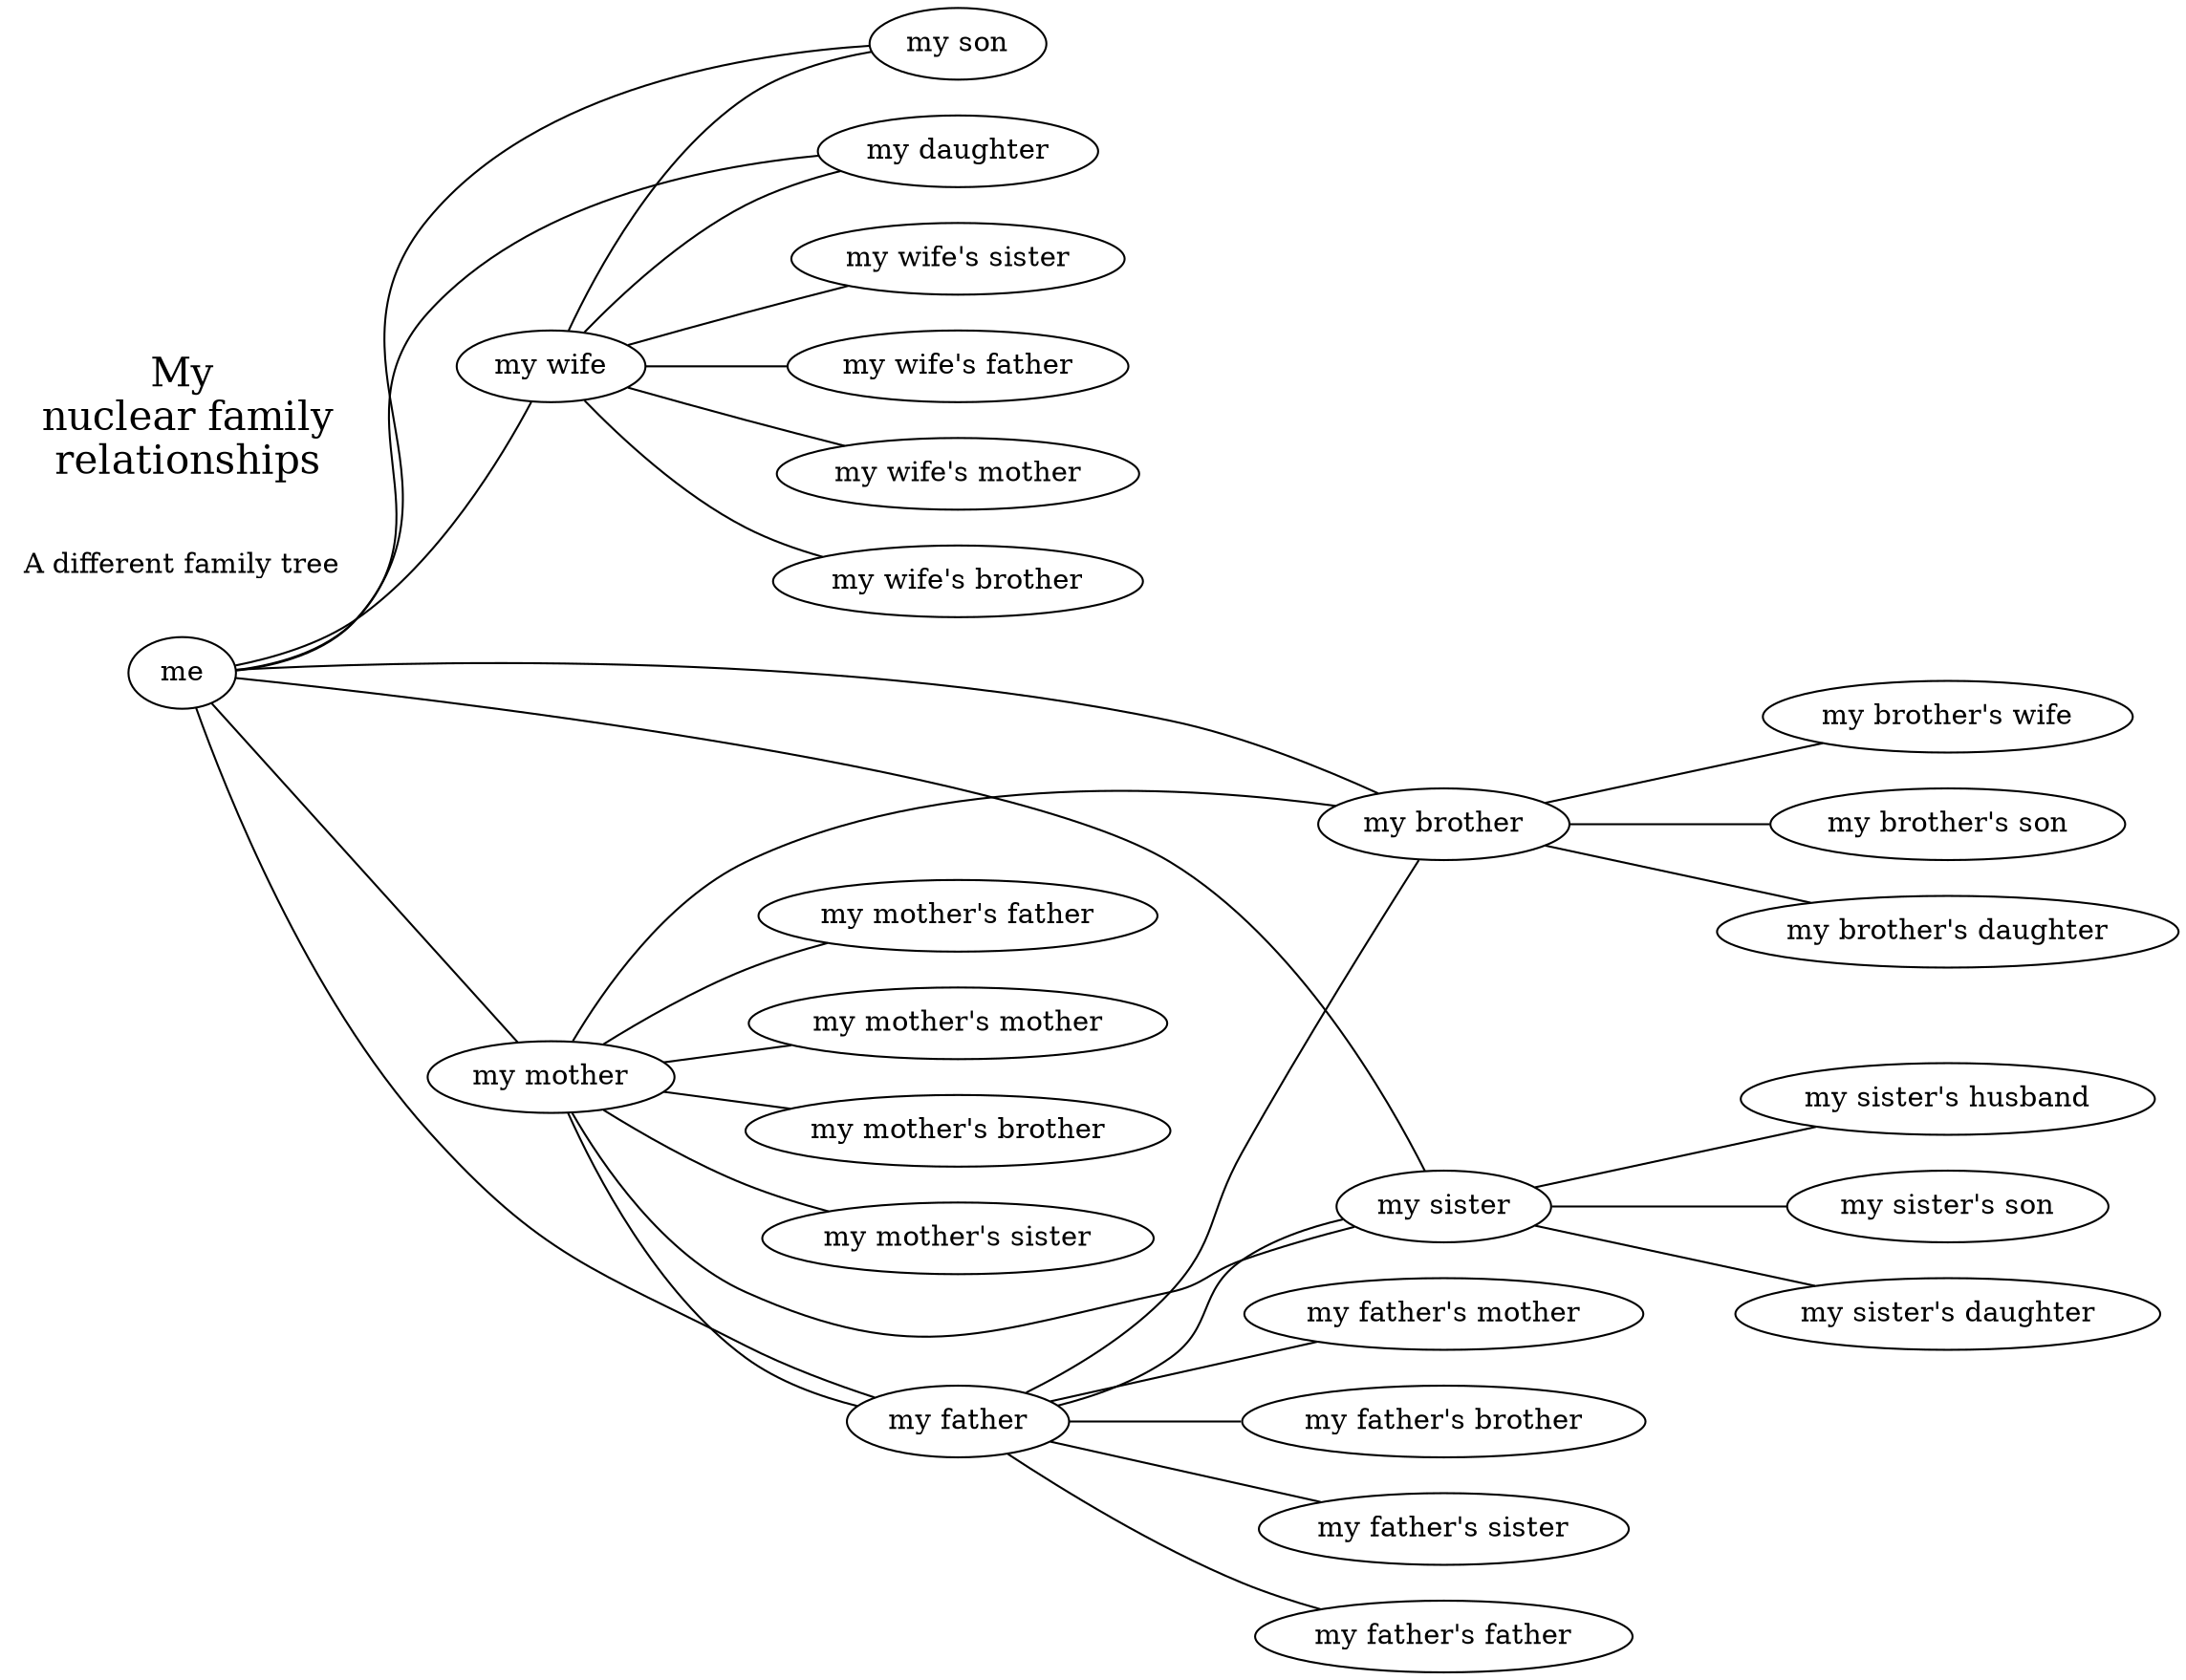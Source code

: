 digraph G {

rankdir=LR

edge[arrowhead="none"]

  me -> "my wife"
  me -> "my son"
  me -> "my daughter"
  me -> "my brother"
  me -> "my sister"
  me -> "my father"
  me -> "my mother"

  "my wife" -> "my son"
  "my wife" -> "my daughter"

  "my mother" -> "my father"
  "my father" -> "my brother"
  "my father" -> "my sister"
  "my mother" -> "my brother"
  "my mother" -> "my sister"

  "my mother" -> "my mother's father"
  "my mother" -> "my mother's mother"
  "my mother" -> "my mother's brother"
  "my mother" -> "my mother's sister"

  "my father" -> "my father's father"
  "my father" -> "my father's mother"
  "my father" -> "my father's brother"
  "my father" -> "my father's sister"

  "my sister" -> "my sister's husband"
  "my sister" -> "my sister's son"
  "my sister" -> "my sister's daughter"

  "my brother" -> "my brother's wife"
  "my brother" -> "my brother's son"
  "my brother" -> "my brother's daughter"

  "my wife" -> "my wife's father"
  "my wife" -> "my wife's mother"
  "my wife" -> "my wife's brother"
  "my wife" -> "my wife's sister"

  "A different family tree"[shape=none URL="https://graphviz.org/Gallery/directed/kennedyanc.html"]
  "My\n nuclear family\n relationships" [fontsize=20 shape=none]

}
